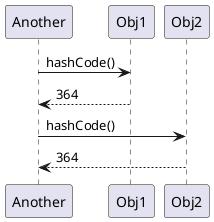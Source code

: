 @startuml
'https://plantuml.com/class-diagram

Another -> Obj1: hashCode()
Obj1 --> Another: 364
Another -> Obj2: hashCode()
Obj2 --> Another: 364
@enduml